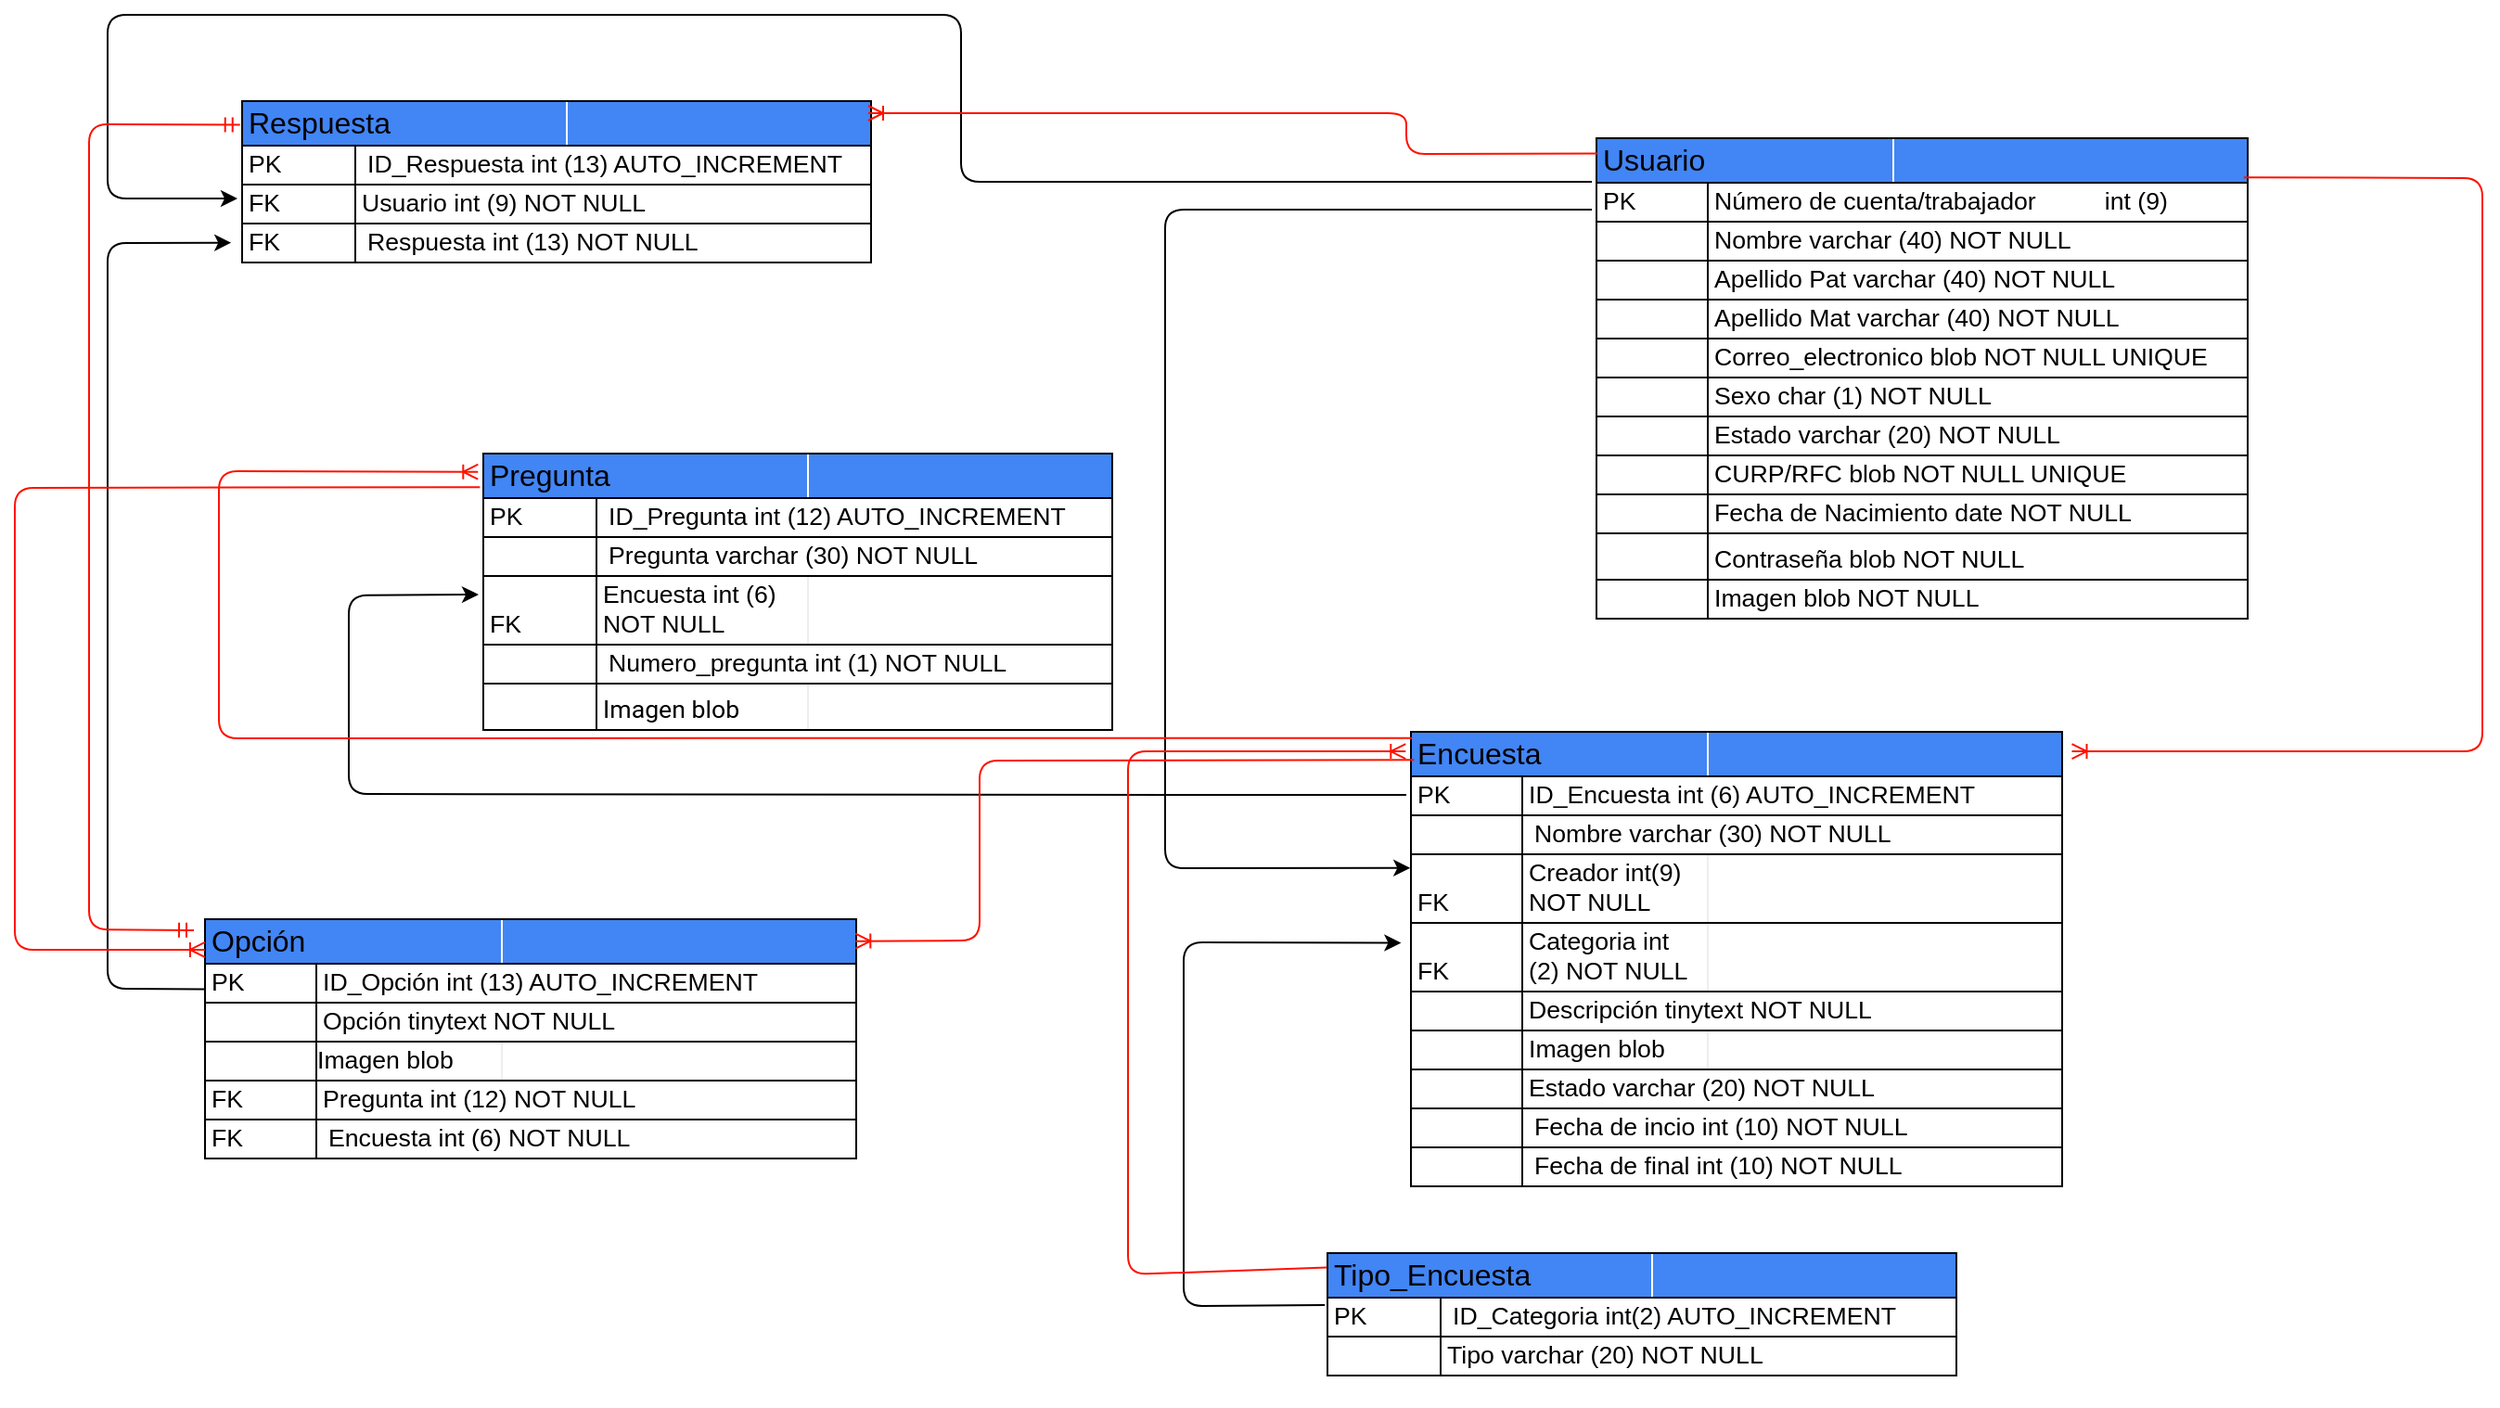 <mxfile version="13.3.4" type="device"><diagram id="C5RBs43oDa-KdzZeNtuy" name="Page-1"><mxGraphModel dx="1304" dy="1678" grid="1" gridSize="10" guides="1" tooltips="1" connect="1" arrows="1" fold="1" page="1" pageScale="1" pageWidth="827" pageHeight="1169" math="0" shadow="0"><root><mxCell id="WIyWlLk6GJQsqaUBKTNV-0"/><mxCell id="WIyWlLk6GJQsqaUBKTNV-1" parent="WIyWlLk6GJQsqaUBKTNV-0"/><mxCell id="1utJyp6K4kBBcImkZjuv-14" value="&lt;br&gt;&lt;br&gt;&lt;table cellspacing=&quot;0&quot; cellpadding=&quot;0&quot; dir=&quot;ltr&quot; border=&quot;1&quot; style=&quot;table-layout: fixed ; font-size: 10pt ; font-family: &amp;#34;arial&amp;#34; ; width: 0px ; border-collapse: collapse ; border: none&quot;&gt;&lt;colgroup&gt;&lt;col width=&quot;60&quot;&gt;&lt;col width=&quot;100&quot;&gt;&lt;col width=&quot;191&quot;&gt;&lt;/colgroup&gt;&lt;tbody&gt;&lt;tr style=&quot;height: 21px&quot;&gt;&lt;td style=&quot;border-top: 1px solid #000000 ; border-right: 1px solid transparent ; border-bottom: 1px solid #000000 ; border-left: 1px solid #000000 ; overflow: visible ; padding: 2px 0px 2px 0px ; vertical-align: bottom ; background-color: #4285f4 ; font-size: 12pt&quot;&gt;&lt;div style=&quot;overflow: hidden ; position: relative ; width: 348px ; left: 3px&quot;&gt;&lt;div style=&quot;float: left&quot;&gt;                              Usuario&lt;/div&gt;&lt;/div&gt;&lt;/td&gt;&lt;td style=&quot;border-top: 1px solid #000000 ; border-right: 1px solid transparent ; border-bottom: 1px solid #000000 ; overflow: hidden ; padding: 2px 3px 2px 3px ; vertical-align: bottom ; background-color: #4285f4&quot;&gt;&lt;/td&gt;&lt;td style=&quot;border-top: 1px solid #000000 ; border-right: 1px solid #000000 ; border-bottom: 1px solid #000000 ; overflow: hidden ; padding: 2px 3px 2px 3px ; vertical-align: bottom ; background-color: #4285f4&quot;&gt;&lt;/td&gt;&lt;/tr&gt;&lt;tr style=&quot;height: 21px&quot;&gt;&lt;td style=&quot;border-right: 1px solid #000000 ; border-bottom: 1px solid #000000 ; border-left: 1px solid #000000 ; overflow: hidden ; padding: 2px 3px 2px 3px ; vertical-align: bottom&quot;&gt;PK&lt;/td&gt;&lt;td style=&quot;border-right: 1px solid transparent ; border-bottom: 1px solid #000000 ; overflow: visible ; padding: 2px 0px 2px 0px ; vertical-align: bottom&quot;&gt;&lt;div style=&quot;overflow: hidden ; position: relative ; width: 287px ; left: 3px&quot;&gt;&lt;div style=&quot;float: left&quot;&gt;Número de cuenta/trabajador&amp;nbsp; &amp;nbsp; &amp;nbsp; &amp;nbsp; &amp;nbsp; int (9)&lt;/div&gt;&lt;/div&gt;&lt;/td&gt;&lt;td style=&quot;border-right: 1px solid #000000 ; border-bottom: 1px solid #000000 ; overflow: hidden ; padding: 2px 3px 2px 3px ; vertical-align: bottom&quot;&gt;&lt;/td&gt;&lt;/tr&gt;&lt;tr style=&quot;height: 21px&quot;&gt;&lt;td style=&quot;border-right: 1px solid #000000 ; border-bottom: 1px solid #000000 ; border-left: 1px solid #000000 ; overflow: hidden ; padding: 2px 3px 2px 3px ; vertical-align: bottom&quot;&gt;&lt;/td&gt;&lt;td style=&quot;border-right: 1px solid transparent ; border-bottom: 1px solid #000000 ; overflow: visible ; padding: 2px 0px 2px 0px ; vertical-align: bottom&quot;&gt;&lt;div style=&quot;overflow: hidden ; position: relative ; width: 287px ; left: 3px&quot;&gt;&lt;div style=&quot;float: left&quot;&gt;Nombre varchar (40) NOT NULL&lt;/div&gt;&lt;/div&gt;&lt;/td&gt;&lt;td style=&quot;border-right: 1px solid #000000 ; border-bottom: 1px solid #000000 ; overflow: hidden ; padding: 2px 3px 2px 3px ; vertical-align: bottom&quot;&gt;&lt;/td&gt;&lt;/tr&gt;&lt;tr style=&quot;height: 21px&quot;&gt;&lt;td style=&quot;border-right: 1px solid #000000 ; border-bottom: 1px solid #000000 ; border-left: 1px solid #000000 ; overflow: hidden ; padding: 2px 3px 2px 3px ; vertical-align: bottom&quot;&gt;&lt;/td&gt;&lt;td style=&quot;border-right: 1px solid transparent ; border-bottom: 1px solid #000000 ; overflow: visible ; padding: 2px 0px 2px 0px ; vertical-align: bottom&quot;&gt;&lt;div style=&quot;overflow: hidden ; position: relative ; width: 287px ; left: 3px&quot;&gt;&lt;div style=&quot;float: left&quot;&gt;Apellido Pat varchar (40) NOT NULL&lt;/div&gt;&lt;/div&gt;&lt;/td&gt;&lt;td style=&quot;border-right: 1px solid #000000 ; border-bottom: 1px solid #000000 ; overflow: hidden ; padding: 2px 3px 2px 3px ; vertical-align: bottom&quot;&gt;&lt;/td&gt;&lt;/tr&gt;&lt;tr style=&quot;height: 21px&quot;&gt;&lt;td style=&quot;border-right: 1px solid #000000 ; border-bottom: 1px solid #000000 ; border-left: 1px solid #000000 ; overflow: hidden ; padding: 2px 3px 2px 3px ; vertical-align: bottom&quot;&gt;&lt;/td&gt;&lt;td style=&quot;border-right: 1px solid transparent ; border-bottom: 1px solid #000000 ; overflow: visible ; padding: 2px 0px 2px 0px ; vertical-align: bottom&quot;&gt;&lt;div style=&quot;overflow: hidden ; position: relative ; width: 287px ; left: 3px&quot;&gt;&lt;div style=&quot;float: left&quot;&gt;Apellido Mat varchar (40) NOT NULL&lt;/div&gt;&lt;/div&gt;&lt;/td&gt;&lt;td style=&quot;border-right: 1px solid #000000 ; border-bottom: 1px solid #000000 ; overflow: hidden ; padding: 2px 3px 2px 3px ; vertical-align: bottom&quot;&gt;&lt;/td&gt;&lt;/tr&gt;&lt;tr style=&quot;height: 21px&quot;&gt;&lt;td style=&quot;border-right: 1px solid #000000 ; border-bottom: 1px solid #000000 ; border-left: 1px solid #000000 ; overflow: hidden ; padding: 2px 3px 2px 3px ; vertical-align: bottom&quot;&gt;&lt;/td&gt;&lt;td style=&quot;border-right: 1px solid transparent ; border-bottom: 1px solid #000000 ; overflow: visible ; padding: 2px 0px 2px 0px ; vertical-align: bottom&quot;&gt;&lt;div style=&quot;overflow: hidden ; position: relative ; width: 287px ; left: 3px&quot;&gt;&lt;div style=&quot;float: left&quot;&gt;Correo_electronico blob NOT NULL UNIQUE&lt;/div&gt;&lt;/div&gt;&lt;/td&gt;&lt;td style=&quot;border-right: 1px solid #000000 ; border-bottom: 1px solid #000000 ; overflow: hidden ; padding: 2px 3px 2px 3px ; vertical-align: bottom&quot;&gt;&lt;/td&gt;&lt;/tr&gt;&lt;tr style=&quot;height: 21px&quot;&gt;&lt;td style=&quot;border-right: 1px solid #000000 ; border-bottom: 1px solid #000000 ; border-left: 1px solid #000000 ; overflow: hidden ; padding: 2px 3px 2px 3px ; vertical-align: bottom&quot;&gt;&lt;/td&gt;&lt;td style=&quot;border-right: 1px solid transparent ; border-bottom: 1px solid #000000 ; overflow: visible ; padding: 2px 0px 2px 0px ; vertical-align: bottom&quot;&gt;&lt;div style=&quot;overflow: hidden ; position: relative ; width: 287px ; left: 3px&quot;&gt;&lt;div style=&quot;float: left&quot;&gt;Sexo char (1) NOT NULL&lt;/div&gt;&lt;/div&gt;&lt;/td&gt;&lt;td style=&quot;border-right: 1px solid #000000 ; border-bottom: 1px solid #000000 ; overflow: hidden ; padding: 2px 3px 2px 3px ; vertical-align: bottom&quot;&gt;&lt;/td&gt;&lt;/tr&gt;&lt;tr style=&quot;height: 21px&quot;&gt;&lt;td style=&quot;border-right: 1px solid #000000 ; border-bottom: 1px solid #000000 ; border-left: 1px solid #000000 ; overflow: hidden ; padding: 2px 3px 2px 3px ; vertical-align: bottom&quot;&gt;&lt;/td&gt;&lt;td style=&quot;border-right: 1px solid transparent ; border-bottom: 1px solid #000000 ; overflow: visible ; padding: 2px 0px 2px 0px ; vertical-align: bottom&quot;&gt;&lt;div style=&quot;overflow: hidden ; position: relative ; width: 287px ; left: 3px&quot;&gt;&lt;div style=&quot;float: left&quot;&gt;Estado varchar (20) NOT NULL&lt;/div&gt;&lt;/div&gt;&lt;/td&gt;&lt;td style=&quot;border-right: 1px solid #000000 ; border-bottom: 1px solid #000000 ; overflow: hidden ; padding: 2px 3px 2px 3px ; vertical-align: bottom&quot;&gt;&lt;/td&gt;&lt;/tr&gt;&lt;tr style=&quot;height: 21px&quot;&gt;&lt;td style=&quot;border-right: 1px solid #000000 ; border-bottom: 1px solid #000000 ; border-left: 1px solid #000000 ; overflow: hidden ; padding: 2px 3px 2px 3px ; vertical-align: bottom&quot;&gt;&lt;/td&gt;&lt;td style=&quot;border-right: 1px solid transparent ; border-bottom: 1px solid #000000 ; overflow: visible ; padding: 2px 0px 2px 0px ; vertical-align: bottom&quot;&gt;&lt;div style=&quot;overflow: hidden ; position: relative ; width: 287px ; left: 3px&quot;&gt;&lt;div style=&quot;float: left&quot;&gt;CURP/RFC blob NOT NULL UNIQUE&lt;/div&gt;&lt;/div&gt;&lt;/td&gt;&lt;td style=&quot;border-right: 1px solid #000000 ; border-bottom: 1px solid #000000 ; overflow: hidden ; padding: 2px 3px 2px 3px ; vertical-align: bottom&quot;&gt;&lt;/td&gt;&lt;/tr&gt;&lt;tr style=&quot;height: 21px&quot;&gt;&lt;td style=&quot;border-right: 1px solid #000000 ; border-bottom: 1px solid #000000 ; border-left: 1px solid #000000 ; overflow: hidden ; padding: 2px 3px 2px 3px ; vertical-align: bottom&quot;&gt;&lt;/td&gt;&lt;td style=&quot;border-right: 1px solid transparent ; border-bottom: 1px solid #000000 ; overflow: visible ; padding: 2px 0px 2px 0px ; vertical-align: bottom&quot;&gt;&lt;div style=&quot;overflow: hidden ; position: relative ; width: 287px ; left: 3px&quot;&gt;&lt;div style=&quot;float: left&quot;&gt;Fecha de Nacim&lt;/div&gt;&lt;div style=&quot;float: left&quot;&gt;iento date NOT NULL&lt;/div&gt;&lt;/div&gt;&lt;/td&gt;&lt;td style=&quot;border-right: 1px solid #000000 ; border-bottom: 1px solid #000000 ; overflow: hidden ; padding: 2px 3px 2px 3px ; vertical-align: bottom&quot;&gt;&lt;/td&gt;&lt;/tr&gt;&lt;tr style=&quot;height: 25px&quot;&gt;&lt;td style=&quot;border-right: 1px solid #000000 ; border-bottom: 1px solid #000000 ; border-left: 1px solid #000000 ; overflow: hidden ; padding: 2px 3px 2px 3px ; vertical-align: bottom&quot;&gt;&lt;/td&gt;&lt;td style=&quot;border-right: 1px solid transparent ; border-bottom: 1px solid #000000 ; overflow: visible ; padding: 2px 0px 2px 0px ; vertical-align: bottom&quot;&gt;&lt;div style=&quot;overflow: hidden ; position: relative ; width: 287px ; left: 3px&quot;&gt;&lt;div style=&quot;float: left&quot;&gt;Contraseña blob NOT NULL&lt;/div&gt;&lt;/div&gt;&lt;/td&gt;&lt;td style=&quot;border-right: 1px solid #000000 ; border-bottom: 1px solid #000000 ; overflow: hidden ; padding: 2px 3px 2px 3px ; vertical-align: bottom&quot;&gt;&lt;/td&gt;&lt;/tr&gt;&lt;tr style=&quot;height: 21px&quot;&gt;&lt;td style=&quot;border-right: 1px solid #000000 ; border-bottom: 1px solid #000000 ; border-left: 1px solid #000000 ; overflow: hidden ; padding: 2px 3px 2px 3px ; vertical-align: bottom&quot;&gt;&lt;/td&gt;&lt;td style=&quot;border-right: 1px solid transparent ; border-bottom: 1px solid #000000 ; overflow: visible ; padding: 2px 0px 2px 0px ; vertical-align: bottom&quot;&gt;&lt;div style=&quot;overflow: hidden ; position: relative ; width: 287px ; left: 3px&quot;&gt;&lt;div style=&quot;float: left&quot;&gt;Imagen blob NOT NULL&lt;/div&gt;&lt;/div&gt;&lt;/td&gt;&lt;td style=&quot;border-right: 1px solid #000000 ; border-bottom: 1px solid #000000 ; overflow: hidden ; padding: 2px 3px 2px 3px ; vertical-align: bottom&quot;&gt;&lt;/td&gt;&lt;/tr&gt;&lt;/tbody&gt;&lt;/table&gt;" style="text;whiteSpace=wrap;html=1;" parent="WIyWlLk6GJQsqaUBKTNV-1" vertex="1"><mxGeometry x="1020" y="-960" width="350" height="300" as="geometry"/></mxCell><mxCell id="1utJyp6K4kBBcImkZjuv-15" value="&lt;br&gt;&lt;br&gt;&lt;table cellspacing=&quot;0&quot; cellpadding=&quot;0&quot; dir=&quot;ltr&quot; border=&quot;1&quot; style=&quot;table-layout: fixed ; font-size: 10pt ; font-family: &amp;#34;arial&amp;#34; ; width: 0px ; border-collapse: collapse ; border: none&quot;&gt;&lt;colgroup&gt;&lt;col width=&quot;60&quot;&gt;&lt;col width=&quot;100&quot;&gt;&lt;col width=&quot;191&quot;&gt;&lt;/colgroup&gt;&lt;tbody&gt;&lt;tr style=&quot;height: 21px&quot;&gt;&lt;td style=&quot;border-top: 1px solid #000000 ; border-right: 1px solid transparent ; border-bottom: 1px solid #000000 ; border-left: 1px solid #000000 ; overflow: visible ; padding: 2px 0px 2px 0px ; vertical-align: bottom ; background-color: #4285f4 ; font-size: 12pt&quot;&gt;&lt;div style=&quot;overflow: hidden ; position: relative ; width: 348px ; left: 3px&quot;&gt;&lt;div style=&quot;float: left&quot;&gt;                             Encuesta&lt;/div&gt;&lt;/div&gt;&lt;/td&gt;&lt;td style=&quot;border-top: 1px solid #000000 ; border-right: 1px solid transparent ; border-bottom: 1px solid #000000 ; overflow: hidden ; padding: 2px 3px 2px 3px ; vertical-align: bottom ; background-color: #4285f4&quot;&gt;&lt;/td&gt;&lt;td style=&quot;border-top: 1px solid #000000 ; border-right: 1px solid #000000 ; border-bottom: 1px solid #000000 ; overflow: hidden ; padding: 2px 3px 2px 3px ; vertical-align: bottom ; background-color: #4285f4&quot;&gt;&lt;/td&gt;&lt;/tr&gt;&lt;tr style=&quot;height: 21px&quot;&gt;&lt;td style=&quot;border-right: 1px solid #000000 ; border-bottom: 1px solid #000000 ; border-left: 1px solid #000000 ; overflow: hidden ; padding: 2px 3px 2px 3px ; vertical-align: bottom&quot;&gt;PK&lt;/td&gt;&lt;td style=&quot;border-right: 1px solid transparent ; border-bottom: 1px solid #000000 ; overflow: visible ; padding: 2px 0px 2px 0px ; vertical-align: bottom&quot;&gt;&lt;div style=&quot;overflow: hidden ; position: relative ; width: 287px ; left: 3px&quot;&gt;&lt;div style=&quot;float: left&quot;&gt;ID_Encuesta int (6) AUTO_INCREMENT&lt;/div&gt;&lt;/div&gt;&lt;/td&gt;&lt;td style=&quot;border-right: 1px solid #000000 ; border-bottom: 1px solid #000000 ; overflow: hidden ; padding: 2px 3px 2px 3px ; vertical-align: bottom&quot;&gt;&lt;/td&gt;&lt;/tr&gt;&lt;tr style=&quot;height: 21px&quot;&gt;&lt;td style=&quot;border-right: 1px solid #000000 ; border-bottom: 1px solid #000000 ; border-left: 1px solid #000000 ; overflow: hidden ; padding: 2px 3px 2px 3px ; vertical-align: bottom&quot;&gt;&lt;/td&gt;&lt;td style=&quot;border-right: 1px solid transparent ; border-bottom: 1px solid #000000 ; overflow: visible ; padding: 2px 3px 2px 3px ; vertical-align: bottom&quot;&gt;&lt;div style=&quot;overflow: hidden ; position: relative ; width: 287px ; left: 3px&quot;&gt;&lt;div style=&quot;float: left&quot;&gt;Nombre varchar (30) NOT NULL&lt;/div&gt;&lt;/div&gt;&lt;/td&gt;&lt;td style=&quot;border-right: 1px solid #000000 ; border-bottom: 1px solid #000000 ; overflow: hidden ; padding: 2px 3px 2px 3px ; vertical-align: bottom&quot;&gt;&lt;/td&gt;&lt;/tr&gt;&lt;tr style=&quot;height: 21px&quot;&gt;&lt;td style=&quot;border-right: 1px solid #000000 ; border-bottom: 1px solid #000000 ; border-left: 1px solid #000000 ; overflow: hidden ; padding: 2px 3px 2px 3px ; vertical-align: bottom&quot;&gt;FK&lt;/td&gt;&lt;td style=&quot;border-bottom: 1px solid #000000 ; overflow: hidden ; padding: 2px 3px 2px 3px ; vertical-align: bottom&quot;&gt;Creador int(9) NOT NULL&lt;/td&gt;&lt;td style=&quot;border-right: 1px solid #000000 ; border-bottom: 1px solid #000000 ; overflow: hidden ; padding: 2px 3px 2px 3px ; vertical-align: bottom&quot;&gt;&lt;/td&gt;&lt;/tr&gt;&lt;tr style=&quot;height: 21px&quot;&gt;&lt;td style=&quot;border-right: 1px solid #000000 ; border-bottom: 1px solid #000000 ; border-left: 1px solid #000000 ; overflow: hidden ; padding: 2px 3px 2px 3px ; vertical-align: bottom&quot;&gt;FK&lt;/td&gt;&lt;td style=&quot;border-bottom: 1px solid #000000 ; overflow: hidden ; padding: 2px 3px 2px 3px ; vertical-align: bottom&quot;&gt;Categoria int (2) NOT NULL&lt;/td&gt;&lt;td style=&quot;border-right: 1px solid #000000 ; border-bottom: 1px solid #000000 ; overflow: hidden ; padding: 2px 3px 2px 3px ; vertical-align: bottom&quot;&gt;&lt;/td&gt;&lt;/tr&gt;&lt;tr style=&quot;height: 21px&quot;&gt;&lt;td style=&quot;border-right: 1px solid #000000 ; border-bottom: 1px solid #000000 ; border-left: 1px solid #000000 ; overflow: hidden ; padding: 2px 3px 2px 3px ; vertical-align: bottom&quot;&gt;&lt;/td&gt;&lt;td style=&quot;border-right: 1px solid transparent ; border-bottom: 1px solid #000000 ; overflow: visible ; padding: 2px 0px 2px 0px ; vertical-align: bottom&quot;&gt;&lt;div style=&quot;overflow: hidden ; position: relative ; width: 287px ; left: 3px&quot;&gt;&lt;div style=&quot;float: left&quot;&gt;Descripción tinytext NOT NULL&lt;/div&gt;&lt;/div&gt;&lt;/td&gt;&lt;td style=&quot;border-right: 1px solid #000000 ; border-bottom: 1px solid #000000 ; overflow: hidden ; padding: 2px 3px 2px 3px ; vertical-align: bottom&quot;&gt;&lt;/td&gt;&lt;/tr&gt;&lt;tr style=&quot;height: 21px&quot;&gt;&lt;td style=&quot;border-right: 1px solid #000000 ; border-bottom: 1px solid #000000 ; border-left: 1px solid #000000 ; overflow: hidden ; padding: 2px 3px 2px 3px ; vertical-align: bottom&quot;&gt;&lt;/td&gt;&lt;td style=&quot;border-bottom: 1px solid #000000 ; overflow: hidden ; padding: 2px 3px 2px 3px ; vertical-align: bottom&quot;&gt;Imagen blob&lt;/td&gt;&lt;td style=&quot;border-right: 1px solid #000000 ; border-bottom: 1px solid #000000 ; overflow: hidden ; padding: 2px 3px 2px 3px ; vertical-align: bottom&quot;&gt;&lt;/td&gt;&lt;/tr&gt;&lt;tr style=&quot;height: 21px&quot;&gt;&lt;td style=&quot;border-right: 1px solid #000000 ; border-bottom: 1px solid #000000 ; border-left: 1px solid #000000 ; overflow: hidden ; padding: 2px 3px 2px 3px ; vertical-align: bottom&quot;&gt;&lt;/td&gt;&lt;td style=&quot;border-right: 1px solid transparent ; border-bottom: 1px solid #000000 ; overflow: visible ; padding: 2px 0px 2px 0px ; vertical-align: bottom&quot;&gt;&lt;div style=&quot;overflow: hidden ; position: relative ; width: 287px ; left: 3px&quot;&gt;&lt;div style=&quot;float: left&quot;&gt;Estado varchar (20) NOT NULL&lt;/div&gt;&lt;/div&gt;&lt;/td&gt;&lt;td style=&quot;border-right: 1px solid #000000 ; border-bottom: 1px solid #000000 ; overflow: hidden ; padding: 2px 3px 2px 3px ; vertical-align: bottom&quot;&gt;&lt;/td&gt;&lt;/tr&gt;&lt;tr style=&quot;height: 21px&quot;&gt;&lt;td style=&quot;border-right: 1px solid #000000 ; border-bottom: 1px solid #000000 ; border-left: 1px solid #000000 ; overflow: hidden ; padding: 2px 3px 2px 3px ; vertical-align: bottom&quot;&gt;&lt;/td&gt;&lt;td style=&quot;border-right: 1px solid transparent ; border-bottom: 1px solid #000000 ; overflow: visible ; padding: 2px 3px 2px 3px ; vertical-align: bottom&quot;&gt;&lt;div style=&quot;overflow: hidden ; position: relative ; width: 287px ; left: 3px&quot;&gt;&lt;div style=&quot;float: left&quot;&gt;Fecha de incio int (10) NOT NULL&lt;/div&gt;&lt;/div&gt;&lt;/td&gt;&lt;td style=&quot;border-right: 1px solid #000000 ; border-bottom: 1px solid #000000 ; overflow: hidden ; padding: 2px 3px 2px 3px ; vertical-align: bottom&quot;&gt;&lt;/td&gt;&lt;/tr&gt;&lt;tr style=&quot;height: 21px&quot;&gt;&lt;td style=&quot;border-right: 1px solid #000000 ; border-bottom: 1px solid #000000 ; border-left: 1px solid #000000 ; overflow: hidden ; padding: 2px 3px 2px 3px ; vertical-align: bottom&quot;&gt;&lt;/td&gt;&lt;td style=&quot;border-right: 1px solid transparent ; border-bottom: 1px solid #000000 ; overflow: visible ; padding: 2px 3px 2px 3px ; vertical-align: bottom&quot;&gt;&lt;div style=&quot;overflow: hidden ; position: relative ; width: 287px ; left: 3px&quot;&gt;&lt;div style=&quot;float: left&quot;&gt;Fecha de final int (10&lt;/div&gt;&lt;div style=&quot;float: left&quot;&gt;) NOT NULL&lt;/div&gt;&lt;/div&gt;&lt;/td&gt;&lt;td style=&quot;border-right: 1px solid #000000 ; border-bottom: 1px solid #000000 ; overflow: hidden ; padding: 2px 3px 2px 3px ; vertical-align: bottom&quot;&gt;&lt;/td&gt;&lt;/tr&gt;&lt;/tbody&gt;&lt;/table&gt;" style="text;whiteSpace=wrap;html=1;" parent="WIyWlLk6GJQsqaUBKTNV-1" vertex="1"><mxGeometry x="920" y="-640" width="350" height="240" as="geometry"/></mxCell><mxCell id="1utJyp6K4kBBcImkZjuv-16" value="&lt;table cellspacing=&quot;0&quot; cellpadding=&quot;0&quot; dir=&quot;ltr&quot; border=&quot;1&quot; style=&quot;table-layout: fixed ; font-size: 10pt ; font-family: &amp;#34;arial&amp;#34; ; width: 0px ; border-collapse: collapse ; border: none&quot;&gt;&lt;colgroup&gt;&lt;col width=&quot;61&quot;&gt;&lt;col width=&quot;114&quot;&gt;&lt;col width=&quot;164&quot;&gt;&lt;/colgroup&gt;&lt;tbody&gt;&lt;tr style=&quot;height: 21px&quot;&gt;&lt;td style=&quot;border-top: 1px solid #000000 ; border-right: 1px solid transparent ; border-bottom: 1px solid #000000 ; border-left: 1px solid #000000 ; overflow: visible ; padding: 2px 0px 2px 0px ; vertical-align: bottom ; background-color: #4285f4 ; font-size: 12pt&quot;&gt;&lt;div style=&quot;overflow: hidden ; position: relative ; width: 336px ; left: 3px&quot;&gt;&lt;div style=&quot;float: left&quot;&gt;                            Tipo_Encuesta&lt;/div&gt;&lt;/div&gt;&lt;/td&gt;&lt;td style=&quot;border-top: 1px solid #000000 ; border-right: 1px solid transparent ; border-bottom: 1px solid #000000 ; overflow: hidden ; padding: 2px 0px 2px 0px ; vertical-align: bottom ; background-color: #4285f4 ; font-size: 12pt&quot;&gt;&lt;/td&gt;&lt;td style=&quot;border-top: 1px solid #000000 ; border-right: 1px solid #000000 ; border-bottom: 1px solid #000000 ; overflow: hidden ; padding: 2px 3px 2px 3px ; vertical-align: bottom ; background-color: #4285f4&quot;&gt;&lt;/td&gt;&lt;/tr&gt;&lt;tr style=&quot;height: 21px&quot;&gt;&lt;td style=&quot;border-right: 1px solid #000000 ; border-bottom: 1px solid #000000 ; border-left: 1px solid #000000 ; overflow: hidden ; padding: 2px 3px 2px 3px ; vertical-align: bottom&quot;&gt;PK&lt;/td&gt;&lt;td style=&quot;border-right: 1px solid transparent ; border-bottom: 1px solid #000000 ; overflow: visible ; padding: 2px 3px 2px 3px ; vertical-align: bottom&quot;&gt;&lt;div style=&quot;overflow: hidden ; position: relative ; width: 274px ; left: 3px&quot;&gt;&lt;div style=&quot;float: left&quot;&gt;ID_Categoria int(2) AUTO_INCREMENT&lt;/div&gt;&lt;/div&gt;&lt;/td&gt;&lt;td style=&quot;border-right: 1px solid #000000 ; border-bottom: 1px solid #000000 ; overflow: hidden ; padding: 2px 3px 2px 3px ; vertical-align: bottom&quot;&gt;&lt;/td&gt;&lt;/tr&gt;&lt;tr style=&quot;height: 21px&quot;&gt;&lt;td style=&quot;border-right: 1px solid #000000 ; border-bottom: 1px solid #000000 ; border-left: 1px solid #000000 ; overflow: hidden ; padding: 2px 3px 2px 3px ; vertical-align: bottom&quot;&gt;&lt;/td&gt;&lt;td style=&quot;border-right: 1px solid transparent ; border-bottom: 1px solid #000000 ; overflow: visible ; padding: 2px 0px 2px 0px ; vertical-align: bottom&quot;&gt;&lt;div style=&quot;overflow: hidden ; position: relative ; width: 274px ; left: 3px&quot;&gt;&lt;div style=&quot;float: left&quot;&gt;Tipo varchar (20) NOT NULL&lt;/div&gt;&lt;/div&gt;&lt;/td&gt;&lt;td style=&quot;border-right: 1px solid #000000 ; border-bottom: 1px solid #000000 ; overflow: hidden ; padding: 2px 3px 2px 3px ; vertical-align: bottom&quot;&gt;&lt;/td&gt;&lt;/tr&gt;&lt;/tbody&gt;&lt;/table&gt;&lt;br&gt;" style="text;whiteSpace=wrap;html=1;" parent="WIyWlLk6GJQsqaUBKTNV-1" vertex="1"><mxGeometry x="875" y="-330" width="370" height="90" as="geometry"/></mxCell><mxCell id="1utJyp6K4kBBcImkZjuv-19" value="&lt;br&gt;&lt;br&gt;&lt;table cellspacing=&quot;0&quot; cellpadding=&quot;0&quot; dir=&quot;ltr&quot; border=&quot;1&quot; style=&quot;table-layout: fixed ; font-size: 10pt ; font-family: &amp;#34;arial&amp;#34; ; width: 0px ; border-collapse: collapse ; border: none&quot;&gt;&lt;colgroup&gt;&lt;col width=&quot;61&quot;&gt;&lt;col width=&quot;114&quot;&gt;&lt;col width=&quot;164&quot;&gt;&lt;/colgroup&gt;&lt;tbody&gt;&lt;tr style=&quot;height: 21px&quot;&gt;&lt;td style=&quot;border-top: 1px solid #000000 ; border-right: 1px solid transparent ; border-bottom: 1px solid #000000 ; border-left: 1px solid #000000 ; overflow: visible ; padding: 2px 0px 2px 0px ; vertical-align: bottom ; background-color: #4285f4 ; font-size: 12pt&quot;&gt;&lt;div style=&quot;overflow: hidden ; position: relative ; width: 336px ; left: 3px&quot;&gt;&lt;div style=&quot;float: left&quot;&gt;                          Pregunta&lt;/div&gt;&lt;/div&gt;&lt;/td&gt;&lt;td style=&quot;border-top: 1px solid #000000 ; border-right: 1px solid transparent ; border-bottom: 1px solid #000000 ; overflow: hidden ; padding: 2px 3px 2px 3px ; vertical-align: bottom ; background-color: #4285f4&quot;&gt;&lt;/td&gt;&lt;td style=&quot;border-top: 1px solid #000000 ; border-right: 1px solid #000000 ; border-bottom: 1px solid #000000 ; overflow: hidden ; padding: 2px 3px 2px 3px ; vertical-align: bottom ; background-color: #4285f4&quot;&gt;&lt;/td&gt;&lt;/tr&gt;&lt;tr style=&quot;height: 21px&quot;&gt;&lt;td style=&quot;border-right: 1px solid #000000 ; border-bottom: 1px solid #000000 ; border-left: 1px solid #000000 ; overflow: hidden ; padding: 2px 3px 2px 3px ; vertical-align: bottom&quot;&gt;PK&lt;/td&gt;&lt;td style=&quot;border-right: 1px solid transparent ; border-bottom: 1px solid #000000 ; overflow: visible ; padding: 2px 3px 2px 3px ; vertical-align: bottom&quot;&gt;&lt;div style=&quot;overflow: hidden ; position: relative ; width: 274px ; left: 3px&quot;&gt;&lt;div style=&quot;float: left&quot;&gt;ID_Pregunta int (12) AUTO_INCREMENT&lt;/div&gt;&lt;/div&gt;&lt;/td&gt;&lt;td style=&quot;border-right: 1px solid #000000 ; border-bottom: 1px solid #000000 ; overflow: hidden ; padding: 2px 3px 2px 3px ; vertical-align: bottom&quot;&gt;&lt;/td&gt;&lt;/tr&gt;&lt;tr style=&quot;height: 21px&quot;&gt;&lt;td style=&quot;border-right: 1px solid #000000 ; border-bottom: 1px solid #000000 ; border-left: 1px solid #000000 ; overflow: hidden ; padding: 2px 3px 2px 3px ; vertical-align: bottom&quot;&gt;&lt;/td&gt;&lt;td style=&quot;border-right: 1px solid transparent ; border-bottom: 1px solid #000000 ; overflow: visible ; padding: 2px 3px 2px 3px ; vertical-align: bottom&quot;&gt;&lt;div style=&quot;overflow: hidden ; position: relative ; width: 274px ; left: 3px&quot;&gt;&lt;div style=&quot;float: left&quot;&gt;Pregunta varchar (30) NOT NULL&lt;/div&gt;&lt;/div&gt;&lt;/td&gt;&lt;td style=&quot;border-right: 1px solid #000000 ; border-bottom: 1px solid #000000 ; overflow: hidden ; padding: 2px 3px 2px 3px ; vertical-align: bottom&quot;&gt;&lt;/td&gt;&lt;/tr&gt;&lt;tr style=&quot;height: 21px&quot;&gt;&lt;td style=&quot;border-right: 1px solid #000000 ; border-bottom: 1px solid #000000 ; border-left: 1px solid #000000 ; overflow: hidden ; padding: 2px 3px 2px 3px ; vertical-align: bottom&quot;&gt;FK&lt;/td&gt;&lt;td style=&quot;border-bottom: 1px solid #000000 ; overflow: hidden ; padding: 2px 3px 2px 3px ; vertical-align: bottom&quot;&gt;Encuesta int (6) NOT NULL&lt;/td&gt;&lt;td style=&quot;border-right: 1px solid #000000 ; border-bottom: 1px solid #000000 ; overflow: hidden ; padding: 2px 3px 2px 3px ; vertical-align: bottom&quot;&gt;&lt;/td&gt;&lt;/tr&gt;&lt;tr style=&quot;height: 21px&quot;&gt;&lt;td style=&quot;border-right: 1px solid #000000 ; border-bottom: 1px solid #000000 ; border-left: 1px solid #000000 ; overflow: hidden ; padding: 2px 3px 2px 3px ; vertical-align: bottom&quot;&gt;&lt;/td&gt;&lt;td style=&quot;border-right: 1px solid transparent ; border-bottom: 1px solid #000000 ; overflow: visible ; padding: 2px 3px 2px 3px ; vertical-align: bottom&quot;&gt;&lt;div style=&quot;overflow: hidden ; position: relative ; width: 274px ; left: 3px&quot;&gt;&lt;div style=&quot;float: left&quot;&gt;Numero_pregunta int (1) NOT NULL&lt;/div&gt;&lt;/div&gt;&lt;/td&gt;&lt;td style=&quot;border-right: 1px solid #000000 ; border-bottom: 1px solid #000000 ; overflow: hidden ; padding: 2px 3px 2px 3px ; vertical-align: bottom&quot;&gt;&lt;/td&gt;&lt;/tr&gt;&lt;tr style=&quot;height: 25px&quot;&gt;&lt;td style=&quot;border-right: 1px solid #000000 ; border-bottom: 1px solid #000000 ; border-left: 1px solid #000000 ; overflow: hidden ; padding: 2px 3px 2px 3px ; vertical-align: bottom&quot;&gt;&lt;/td&gt;&lt;td style=&quot;border-bottom: 1px solid #000000 ; overflow: hidden ; padding: 2px 3px 2px 3px ; vertical-align: bottom ; background-color: #ffffff ; font-family: &amp;#34;roboto&amp;#34; ; font-weight: normal ; color: #000000&quot;&gt;Imagen blob&lt;/td&gt;&lt;td style=&quot;border-right: 1px solid #000000 ; border-bottom: 1px solid #000000 ; overflow: hidden ; padding: 2px 3px 2px 3px ; vertical-align: bottom&quot;&gt;&lt;/td&gt;&lt;/tr&gt;&lt;/tbody&gt;&lt;/table&gt;" style="text;whiteSpace=wrap;html=1;" parent="WIyWlLk6GJQsqaUBKTNV-1" vertex="1"><mxGeometry x="420" y="-790" width="340" height="150" as="geometry"/></mxCell><mxCell id="1utJyp6K4kBBcImkZjuv-20" value="&lt;br&gt;&lt;br&gt;&lt;table cellspacing=&quot;0&quot; cellpadding=&quot;0&quot; dir=&quot;ltr&quot; border=&quot;1&quot; style=&quot;table-layout: fixed ; font-size: 10pt ; font-family: &amp;#34;arial&amp;#34; ; width: 0px ; border-collapse: collapse ; border: none&quot;&gt;&lt;colgroup&gt;&lt;col width=&quot;61&quot;&gt;&lt;col width=&quot;114&quot;&gt;&lt;col width=&quot;164&quot;&gt;&lt;/colgroup&gt;&lt;tbody&gt;&lt;tr style=&quot;height: 21px&quot;&gt;&lt;td style=&quot;border-top: 1px solid #000000 ; border-right: 1px solid transparent ; border-bottom: 1px solid #000000 ; border-left: 1px solid #000000 ; overflow: visible ; padding: 2px 0px 2px 0px ; vertical-align: bottom ; background-color: #4285f4 ; font-size: 12pt&quot;&gt;&lt;div style=&quot;overflow: hidden ; position: relative ; width: 336px ; left: 3px&quot;&gt;&lt;div style=&quot;float: left&quot;&gt;                            Respuesta&lt;/div&gt;&lt;/div&gt;&lt;/td&gt;&lt;td style=&quot;border-top: 1px solid #000000 ; border-right: 1px solid transparent ; border-bottom: 1px solid #000000 ; overflow: hidden ; padding: 2px 3px 2px 3px ; vertical-align: bottom ; background-color: #4285f4&quot;&gt;&lt;/td&gt;&lt;td style=&quot;border-top: 1px solid #000000 ; border-right: 1px solid #000000 ; border-bottom: 1px solid #000000 ; overflow: hidden ; padding: 2px 3px 2px 3px ; vertical-align: bottom ; background-color: #4285f4&quot;&gt;&lt;/td&gt;&lt;/tr&gt;&lt;tr style=&quot;height: 21px&quot;&gt;&lt;td style=&quot;border-right: 1px solid #000000 ; border-bottom: 1px solid #000000 ; border-left: 1px solid #000000 ; overflow: hidden ; padding: 2px 3px 2px 3px ; vertical-align: bottom&quot;&gt;PK&lt;/td&gt;&lt;td style=&quot;border-right: 1px solid transparent ; border-bottom: 1px solid #000000 ; overflow: visible ; padding: 2px 3px 2px 3px ; vertical-align: bottom&quot;&gt;&lt;div style=&quot;overflow: hidden ; position: relative ; width: 274px ; left: 3px&quot;&gt;&lt;div style=&quot;float: left&quot;&gt;ID_Respuesta int (13) AUTO_INCREMENT&lt;/div&gt;&lt;/div&gt;&lt;/td&gt;&lt;td style=&quot;border-right: 1px solid #000000 ; border-bottom: 1px solid #000000 ; overflow: hidden ; padding: 2px 3px 2px 3px ; vertical-align: bottom&quot;&gt;&lt;/td&gt;&lt;/tr&gt;&lt;tr style=&quot;height: 21px&quot;&gt;&lt;td style=&quot;border-right: 1px solid #000000 ; border-bottom: 1px solid #000000 ; border-left: 1px solid #000000 ; overflow: hidden ; padding: 2px 3px 2px 3px ; vertical-align: bottom&quot;&gt;FK&lt;/td&gt;&lt;td style=&quot;border-right: 1px solid transparent ; border-bottom: 1px solid #000000 ; overflow: visible ; padding: 2px 0px 2px 0px ; vertical-align: bottom&quot;&gt;&lt;div style=&quot;overflow: hidden ; position: relative ; width: 274px ; left: 3px&quot;&gt;&lt;div style=&quot;float: left&quot;&gt;Usuario int (9) NOT NULL&lt;/div&gt;&lt;/div&gt;&lt;/td&gt;&lt;td style=&quot;border-right: 1px solid #000000 ; border-bottom: 1px solid #000000 ; overflow: hidden ; padding: 2px 3px 2px 3px ; vertical-align: bottom&quot;&gt;&lt;/td&gt;&lt;/tr&gt;&lt;tr style=&quot;height: 21px&quot;&gt;&lt;td style=&quot;border-right: 1px solid #000000 ; border-bottom: 1px solid #000000 ; border-left: 1px solid #000000 ; overflow: hidden ; padding: 2px 3px 2px 3px ; vertical-align: bottom&quot;&gt;FK&lt;/td&gt;&lt;td style=&quot;border-right: 1px solid transparent ; border-bottom: 1px solid #000000 ; overflow: visible ; padding: 2px 3px 2px 3px ; vertical-align: bottom&quot;&gt;&lt;div style=&quot;overflow: hidden ; position: relative ; width: 274px ; left: 3px&quot;&gt;&lt;div style=&quot;float: left&quot;&gt;Respuesta int (13) NOT NULL&lt;/div&gt;&lt;/div&gt;&lt;/td&gt;&lt;td style=&quot;border-right: 1px solid #000000 ; border-bottom: 1px solid #000000 ; overflow: hidden ; padding: 2px 3px 2px 3px ; vertical-align: bottom&quot;&gt;&lt;/td&gt;&lt;/tr&gt;&lt;/tbody&gt;&lt;/table&gt;&lt;br&gt;" style="text;whiteSpace=wrap;html=1;" parent="WIyWlLk6GJQsqaUBKTNV-1" vertex="1"><mxGeometry x="290" y="-980" width="340" height="130" as="geometry"/></mxCell><mxCell id="1utJyp6K4kBBcImkZjuv-21" value="" style="endArrow=classic;html=1;" parent="WIyWlLk6GJQsqaUBKTNV-1" edge="1"><mxGeometry width="50" height="50" relative="1" as="geometry"><mxPoint x="1020" y="-900" as="sourcePoint"/><mxPoint x="290" y="-891" as="targetPoint"/><Array as="points"><mxPoint x="680" y="-900"/><mxPoint x="680" y="-990"/><mxPoint x="220" y="-990"/><mxPoint x="220" y="-891"/></Array></mxGeometry></mxCell><mxCell id="1utJyp6K4kBBcImkZjuv-24" value="" style="endArrow=classic;html=1;entryX=0;entryY=0.75;entryDx=0;entryDy=0;exitX=0;exitY=0.294;exitDx=0;exitDy=0;exitPerimeter=0;" parent="WIyWlLk6GJQsqaUBKTNV-1" source="1utJyp6K4kBBcImkZjuv-15" target="1utJyp6K4kBBcImkZjuv-19" edge="1"><mxGeometry width="50" height="50" relative="1" as="geometry"><mxPoint x="940" y="-570" as="sourcePoint"/><mxPoint x="1040" y="-600" as="targetPoint"/><Array as="points"><mxPoint x="350" y="-570"/><mxPoint x="350" y="-677"/></Array></mxGeometry></mxCell><mxCell id="1utJyp6K4kBBcImkZjuv-29" value="" style="endArrow=classic;html=1;entryX=0.006;entryY=0.458;entryDx=0;entryDy=0;entryPerimeter=0;exitX=0;exitY=0.25;exitDx=0;exitDy=0;" parent="WIyWlLk6GJQsqaUBKTNV-1" source="1utJyp6K4kBBcImkZjuv-14" target="1utJyp6K4kBBcImkZjuv-15" edge="1"><mxGeometry width="50" height="50" relative="1" as="geometry"><mxPoint x="1000" y="-880" as="sourcePoint"/><mxPoint x="1040" y="-650" as="targetPoint"/><Array as="points"><mxPoint x="790" y="-885"/><mxPoint x="790" y="-530"/></Array></mxGeometry></mxCell><mxCell id="1utJyp6K4kBBcImkZjuv-32" value="" style="endArrow=classic;html=1;entryX=-0.008;entryY=0.626;entryDx=0;entryDy=0;entryPerimeter=0;exitX=0.003;exitY=0.395;exitDx=0;exitDy=0;exitPerimeter=0;" parent="WIyWlLk6GJQsqaUBKTNV-1" source="1utJyp6K4kBBcImkZjuv-16" target="1utJyp6K4kBBcImkZjuv-15" edge="1"><mxGeometry width="50" height="50" relative="1" as="geometry"><mxPoint x="875" y="-360" as="sourcePoint"/><mxPoint x="1040" y="-470" as="targetPoint"/><Array as="points"><mxPoint x="800" y="-294"/><mxPoint x="800" y="-490"/></Array></mxGeometry></mxCell><mxCell id="knYL1i6dDFY-CYHsgwQs-7" value="" style="fontSize=12;html=1;endArrow=ERoneToMany;strokeColor=#FF1100;exitX=0.006;exitY=0.17;exitDx=0;exitDy=0;exitPerimeter=0;entryX=-0.001;entryY=0.196;entryDx=0;entryDy=0;entryPerimeter=0;" parent="WIyWlLk6GJQsqaUBKTNV-1" source="1utJyp6K4kBBcImkZjuv-16" target="1utJyp6K4kBBcImkZjuv-15" edge="1"><mxGeometry width="100" height="100" relative="1" as="geometry"><mxPoint x="610.0" y="-290" as="sourcePoint"/><mxPoint x="710" y="-390" as="targetPoint"/><Array as="points"><mxPoint x="770" y="-311"/><mxPoint x="770" y="-593"/></Array></mxGeometry></mxCell><mxCell id="knYL1i6dDFY-CYHsgwQs-8" value="" style="fontSize=12;html=1;endArrow=ERoneToMany;strokeColor=#FF1100;exitX=0.009;exitY=0.166;exitDx=0;exitDy=0;exitPerimeter=0;entryX=-0.001;entryY=0.309;entryDx=0;entryDy=0;entryPerimeter=0;" parent="WIyWlLk6GJQsqaUBKTNV-1" source="1utJyp6K4kBBcImkZjuv-15" target="1utJyp6K4kBBcImkZjuv-19" edge="1"><mxGeometry width="100" height="100" relative="1" as="geometry"><mxPoint x="500" y="-320" as="sourcePoint"/><mxPoint x="600" y="-420" as="targetPoint"/><Array as="points"><mxPoint x="280" y="-600"/><mxPoint x="280" y="-744"/></Array></mxGeometry></mxCell><mxCell id="knYL1i6dDFY-CYHsgwQs-9" value="" style="fontSize=12;html=1;endArrow=ERoneToMany;strokeColor=#FF1100;exitX=1.004;exitY=0.192;exitDx=0;exitDy=0;exitPerimeter=0;entryX=1.025;entryY=0.196;entryDx=0;entryDy=0;entryPerimeter=0;" parent="WIyWlLk6GJQsqaUBKTNV-1" source="1utJyp6K4kBBcImkZjuv-14" target="1utJyp6K4kBBcImkZjuv-15" edge="1"><mxGeometry width="100" height="100" relative="1" as="geometry"><mxPoint x="1380" y="-755" as="sourcePoint"/><mxPoint x="1660" y="-800" as="targetPoint"/><Array as="points"><mxPoint x="1500" y="-902"/><mxPoint x="1500" y="-593"/></Array></mxGeometry></mxCell><mxCell id="knYL1i6dDFY-CYHsgwQs-12" value="" style="fontSize=12;html=1;endArrow=ERoneToMany;strokeColor=#FF1100;exitX=0.009;exitY=0.149;exitDx=0;exitDy=0;exitPerimeter=0;" parent="WIyWlLk6GJQsqaUBKTNV-1" source="1utJyp6K4kBBcImkZjuv-14" edge="1"><mxGeometry width="100" height="100" relative="1" as="geometry"><mxPoint x="830.0" y="-760" as="sourcePoint"/><mxPoint x="630" y="-937" as="targetPoint"/><Array as="points"><mxPoint x="920" y="-915"/><mxPoint x="920" y="-937"/><mxPoint x="780" y="-937"/></Array></mxGeometry></mxCell><mxCell id="53jvymoBT9sjmD5RljSX-0" value="&lt;table cellspacing=&quot;0&quot; cellpadding=&quot;0&quot; dir=&quot;ltr&quot; border=&quot;1&quot; style=&quot;table-layout: fixed ; font-size: 10pt ; font-family: &amp;quot;arial&amp;quot; ; width: 0px ; border-collapse: collapse ; border: none&quot;&gt;&lt;colgroup&gt;&lt;col width=&quot;60&quot;&gt;&lt;col width=&quot;100&quot;&gt;&lt;col width=&quot;191&quot;&gt;&lt;/colgroup&gt;&lt;tbody&gt;&lt;tr style=&quot;height: 21px&quot;&gt;&lt;td style=&quot;border-top: 1px solid #000000 ; border-right: 1px solid transparent ; border-bottom: 1px solid #000000 ; border-left: 1px solid #000000 ; overflow: visible ; padding: 2px 0px 2px 0px ; vertical-align: bottom ; background-color: #4285f4 ; font-size: 12pt&quot;&gt;&lt;div style=&quot;overflow: hidden; position: relative; width: 348px; left: 3px;&quot;&gt;&lt;div style=&quot;float: left&quot;&gt;                               Opción&lt;/div&gt;&lt;/div&gt;&lt;/td&gt;&lt;td style=&quot;border-top: 1px solid #000000 ; border-right: 1px solid transparent ; border-bottom: 1px solid #000000 ; overflow: hidden ; padding: 2px 3px 2px 3px ; vertical-align: bottom ; background-color: #4285f4&quot;&gt;&lt;/td&gt;&lt;td style=&quot;border-top: 1px solid #000000 ; border-right: 1px solid #000000 ; border-bottom: 1px solid #000000 ; overflow: hidden ; padding: 2px 3px 2px 3px ; vertical-align: bottom ; background-color: #4285f4&quot;&gt;&lt;/td&gt;&lt;/tr&gt;&lt;tr style=&quot;height: 21px&quot;&gt;&lt;td style=&quot;border-right: 1px solid #000000 ; border-bottom: 1px solid #000000 ; border-left: 1px solid #000000 ; overflow: hidden ; padding: 2px 3px 2px 3px ; vertical-align: bottom&quot;&gt;PK&lt;/td&gt;&lt;td style=&quot;border-right: 1px solid transparent ; border-bottom: 1px solid #000000 ; overflow: visible ; padding: 2px 0px 2px 0px ; vertical-align: bottom&quot;&gt;&lt;div style=&quot;overflow: hidden; position: relative; width: 287px; left: 3px;&quot;&gt;&lt;div style=&quot;float: left&quot;&gt;ID_Opción int (13) AUTO_INCREMENT&lt;/div&gt;&lt;/div&gt;&lt;/td&gt;&lt;td style=&quot;border-right: 1px solid #000000 ; border-bottom: 1px solid #000000 ; overflow: hidden ; padding: 2px 3px 2px 3px ; vertical-align: bottom&quot;&gt;&lt;/td&gt;&lt;/tr&gt;&lt;tr style=&quot;height: 21px&quot;&gt;&lt;td style=&quot;border-right: 1px solid #000000 ; border-bottom: 1px solid #000000 ; border-left: 1px solid #000000 ; overflow: hidden ; padding: 2px 3px 2px 3px ; vertical-align: bottom&quot;&gt;&lt;/td&gt;&lt;td style=&quot;border-right: 1px solid transparent ; border-bottom: 1px solid #000000 ; overflow: visible ; padding: 2px 0px 2px 0px ; vertical-align: bottom&quot;&gt;&lt;div style=&quot;overflow: hidden; position: relative; width: 287px; left: 3px;&quot;&gt;&lt;div style=&quot;float: left&quot;&gt;Opción tinytext NOT NULL&lt;/div&gt;&lt;/div&gt;&lt;/td&gt;&lt;td style=&quot;border-right: 1px solid #000000 ; border-bottom: 1px solid #000000 ; overflow: hidden ; padding: 2px 3px 2px 3px ; vertical-align: bottom&quot;&gt;&lt;/td&gt;&lt;/tr&gt;&lt;tr style=&quot;height: 21px&quot;&gt;&lt;td style=&quot;border-right: 1px solid #000000 ; border-bottom: 1px solid #000000 ; border-left: 1px solid #000000 ; overflow: hidden ; padding: 2px 3px 2px 3px ; vertical-align: bottom&quot;&gt;&lt;/td&gt;&lt;td style=&quot;border-bottom: 1px solid #000000 ; overflow: hidden ; padding: 2px 0px 2px 0px ; vertical-align: bottom&quot;&gt;Imagen blob&lt;/td&gt;&lt;td style=&quot;border-right: 1px solid #000000 ; border-bottom: 1px solid #000000 ; overflow: hidden ; padding: 2px 3px 2px 3px ; vertical-align: bottom&quot;&gt;&lt;/td&gt;&lt;/tr&gt;&lt;tr style=&quot;height: 21px&quot;&gt;&lt;td style=&quot;border-right: 1px solid #000000 ; border-bottom: 1px solid #000000 ; border-left: 1px solid #000000 ; overflow: hidden ; padding: 2px 3px 2px 3px ; vertical-align: bottom&quot;&gt;FK&lt;/td&gt;&lt;td style=&quot;border-right: 1px solid transparent ; border-bottom: 1px solid #000000 ; overflow: visible ; padding: 2px 0px 2px 0px ; vertical-align: bottom&quot;&gt;&lt;div style=&quot;overflow: hidden; position: relative; width: 287px; left: 3px;&quot;&gt;&lt;div style=&quot;float: left&quot;&gt;Pregunta int (12) NOT NULL&lt;/div&gt;&lt;/div&gt;&lt;/td&gt;&lt;td style=&quot;border-right: 1px solid #000000 ; border-bottom: 1px solid #000000 ; overflow: hidden ; padding: 2px 3px 2px 3px ; vertical-align: bottom&quot;&gt;&lt;/td&gt;&lt;/tr&gt;&lt;tr style=&quot;height: 21px&quot;&gt;&lt;td style=&quot;border-right: 1px solid #000000 ; border-bottom: 1px solid #000000 ; border-left: 1px solid #000000 ; overflow: hidden ; padding: 2px 3px 2px 3px ; vertical-align: bottom&quot;&gt;FK&lt;/td&gt;&lt;td style=&quot;border-right: 1px solid transparent ; border-bottom: 1px solid #000000 ; overflow: visible ; padding: 2px 3px 2px 3px ; vertical-align: bottom&quot;&gt;&lt;div style=&quot;overflow: hidden; position: relative; width: 287px; left: 3px;&quot;&gt;&lt;div style=&quot;float: left&quot;&gt;Encuesta int (6) NOT NULL&lt;/div&gt;&lt;/div&gt;&lt;/td&gt;&lt;td style=&quot;border-right: 1px solid #000000 ; border-bottom: 1px solid #000000 ; overflow: hidden ; padding: 2px 3px 2px 3px ; vertical-align: bottom&quot;&gt;&lt;/td&gt;&lt;/tr&gt;&lt;/tbody&gt;&lt;/table&gt;" style="text;whiteSpace=wrap;html=1;" parent="WIyWlLk6GJQsqaUBKTNV-1" vertex="1"><mxGeometry x="270" y="-510" width="350" height="140" as="geometry"/></mxCell><mxCell id="53jvymoBT9sjmD5RljSX-1" value="" style="endArrow=classic;html=1;exitX=0.007;exitY=0.323;exitDx=0;exitDy=0;entryX=-0.01;entryY=0.868;entryDx=0;entryDy=0;entryPerimeter=0;exitPerimeter=0;" parent="WIyWlLk6GJQsqaUBKTNV-1" source="53jvymoBT9sjmD5RljSX-0" target="1utJyp6K4kBBcImkZjuv-20" edge="1"><mxGeometry width="50" height="50" relative="1" as="geometry"><mxPoint x="700" y="-660" as="sourcePoint"/><mxPoint x="750" y="-710" as="targetPoint"/><Array as="points"><mxPoint x="220" y="-465"/><mxPoint x="220" y="-867"/></Array></mxGeometry></mxCell><mxCell id="53jvymoBT9sjmD5RljSX-2" value="" style="fontSize=12;html=1;endArrow=ERoneToMany;strokeColor=#FF1100;exitX=0.002;exitY=0.364;exitDx=0;exitDy=0;exitPerimeter=0;entryX=0.007;entryY=0.171;entryDx=0;entryDy=0;entryPerimeter=0;" parent="WIyWlLk6GJQsqaUBKTNV-1" source="1utJyp6K4kBBcImkZjuv-19" target="53jvymoBT9sjmD5RljSX-0" edge="1"><mxGeometry width="100" height="100" relative="1" as="geometry"><mxPoint x="703.15" y="-676.16" as="sourcePoint"/><mxPoint x="199.66" y="-819.65" as="targetPoint"/><Array as="points"><mxPoint x="170" y="-735"/><mxPoint x="170" y="-486"/></Array></mxGeometry></mxCell><mxCell id="53jvymoBT9sjmD5RljSX-3" value="" style="fontSize=12;html=1;endArrow=ERoneToMany;strokeColor=#FF1100;entryX=1.009;entryY=0.138;entryDx=0;entryDy=0;entryPerimeter=0;exitX=0.012;exitY=0.215;exitDx=0;exitDy=0;exitPerimeter=0;" parent="WIyWlLk6GJQsqaUBKTNV-1" source="1utJyp6K4kBBcImkZjuv-15" target="53jvymoBT9sjmD5RljSX-0" edge="1"><mxGeometry width="100" height="100" relative="1" as="geometry"><mxPoint x="930" y="-580" as="sourcePoint"/><mxPoint x="640" y="-530" as="targetPoint"/><Array as="points"><mxPoint x="690" y="-588"/><mxPoint x="690" y="-491"/></Array></mxGeometry></mxCell><mxCell id="53jvymoBT9sjmD5RljSX-5" value="" style="fontSize=12;html=1;endArrow=ERmandOne;startArrow=ERmandOne;strokeColor=#FF1100;exitX=-0.01;exitY=0.096;exitDx=0;exitDy=0;exitPerimeter=0;entryX=0.004;entryY=0.379;entryDx=0;entryDy=0;entryPerimeter=0;" parent="WIyWlLk6GJQsqaUBKTNV-1" source="53jvymoBT9sjmD5RljSX-0" target="1utJyp6K4kBBcImkZjuv-20" edge="1"><mxGeometry width="100" height="100" relative="1" as="geometry"><mxPoint x="80" y="-750" as="sourcePoint"/><mxPoint x="180" y="-850" as="targetPoint"/><Array as="points"><mxPoint x="210" y="-497"/><mxPoint x="210" y="-931"/></Array></mxGeometry></mxCell></root></mxGraphModel></diagram></mxfile>